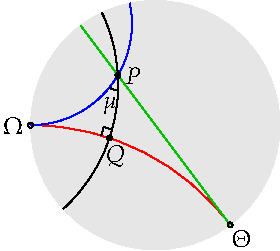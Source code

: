settings.tex="pdflatex";

texpreamble("\usepackage{amsmath}
\usepackage{amsthm,amssymb}
\usepackage{mathpazo}
\usepackage[svgnames]{xcolor}
");
import graph;

size(140);

path c=unitcircle;

pair cent(pair p, pair q){
	real A[][]={{2p.x,2p.y},{2q.x,2q.y}};
	real[] b={p.x^2+p.y^2+1,q.x^2+q.y^2+1};
	real[] c=solve(A,b);
	return (c[0],c[1]);
	}

real rad(pair p, pair q){
	real l=dot(cent(p,q),cent(p,q));
	return sqrt(l-1);
	}

void circ(pair p, pair q, pen pen=black){
	real paral=p.x*q.y-p.y*q.x;
	if(paral==0){draw(p--q,pen);}
	else{
	draw(arc(cent(p,q),rad(p,q),min(degrees(p-cent(p,q)),degrees(q-cent(p,q))),max(degrees(p-cent(p,q)),degrees(q-cent(p,q)))),pen);
	}
	}
	
void extcirc(pair p, pair q, pen pen){
	real paral=p.x*q.y-p.y*q.x;
	if(paral==0){draw(unit(p)--(-unit(p)),pen); draw(unit(q)--(-unit(q)),pen);}
	else{
	picture pic;
	draw(pic,shift(cent(p,q))*scale(rad(p,q))*unitcircle,pen);
	clip(pic,unitcircle);
	add(pic);
	}
	}
	
void perpp(pair p, pair cc,pen pen=black){
	real dett=p.x*cc.y-p.y*cc.x;
	real A[][]={{2p.x,2p.y},{cc.x,cc.y}};
	real[] b={p.x^2+p.y^2+1,1};
	real[] I=solve(A,b);
	//dot((I[0],I[1]));
	path pp=shift((I[0],I[1]))*scale(sqrt(I[0]^2+I[1]^2-1))*unitcircle;
	pair[] PP=intersectionpoints(pp,shift(cc)*scale(sqrt(cc.x^2+cc.y^2-1))*unitcircle);
	//draw(pp,dashed);
	circ(p,PP[1],pen);
	dot("$Q$",PP[1],E);
	pair Ed=unit(cent(p,PP[1])-PP[1]);
	pair Edd=rotate(90,(0,0))*Ed;
	draw(PP[1]--PP[1]+0.07Ed--PP[1]+0.07Ed+0.07Edd--PP[1]+0.07Edd);
	}

void hcirc(pair Q, real Ed, pen pen=black){
	pair mip=midpoint(Q--dir(Ed));
	real ang=degrees(dir(Ed)-Q);
	path p=mip-100dir(ang+90)--mip+100dir(ang+90);
	path q=dir(Ed)-100dir(Ed+90)--dir(Ed)+100dir(Ed+90);
	pair I=intersectionpoint(p,q);
	real r=arclength(I--dir(Ed));
	draw(shift(I)*scale(r)*unitcircle,pen);
	}
	
fill(unitcircle,0.2grey+0.8white);

pair P=(-3/10,4/10);
pair R=(-1,0);
pair SS=(3/5,-4/5);

circ(R,SS,red);
extcirc(R,P,blue);
extcirc(P,SS,heavygreen);

clip(c);
dot("$P$",P,E);
dot("$\Omega$",R,W,NoFill);
dot("$\Theta$",SS,SS,NoFill);

real l=-29+2*sqrt(117);
pair PPP=(93l/1865,26l/1865);

dot("$Q$",PPP,dir(-70));

extcirc(PPP,P,black);

write(PPP.x);
write(PPP.y);
write(acosh(1+2((PPP.x-P.x)^2+(PPP.y-P.y)^2)/((1-(PPP.x^2+PPP.y^2))*(1-(P.x^2+P.y^2)))));

//perpp(P,(-1,-2));

draw("$\mu$",arc(P,0.12,-122,-90));
real an=73;
draw(PPP+0.07dir(an)--PPP+0.07(dir(an)+dir(an+90))--PPP+0.07dir(an+90));